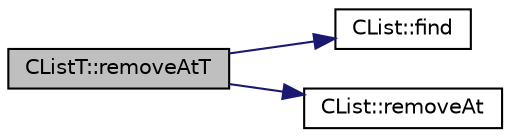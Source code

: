 digraph "CListT::removeAtT"
{
  edge [fontname="Helvetica",fontsize="10",labelfontname="Helvetica",labelfontsize="10"];
  node [fontname="Helvetica",fontsize="10",shape=record];
  rankdir="LR";
  Node1 [label="CListT::removeAtT",height=0.2,width=0.4,color="black", fillcolor="grey75", style="filled" fontcolor="black"];
  Node1 -> Node2 [color="midnightblue",fontsize="10",style="solid",fontname="Helvetica"];
  Node2 [label="CList::find",height=0.2,width=0.4,color="black", fillcolor="white", style="filled",URL="$df/db6/class_c_list.html#ac10ff6ad96cb1a7aebb866d2a1cf62bf"];
  Node1 -> Node3 [color="midnightblue",fontsize="10",style="solid",fontname="Helvetica"];
  Node3 [label="CList::removeAt",height=0.2,width=0.4,color="black", fillcolor="white", style="filled",URL="$df/db6/class_c_list.html#a4baf624e719e27016de00005bbbc0f7b"];
}
